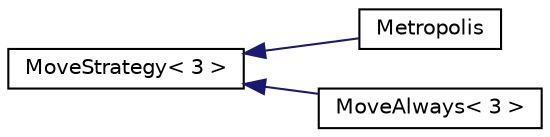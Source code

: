 digraph "Graphical Class Hierarchy"
{
 // LATEX_PDF_SIZE
  edge [fontname="Helvetica",fontsize="10",labelfontname="Helvetica",labelfontsize="10"];
  node [fontname="Helvetica",fontsize="10",shape=record];
  rankdir="LR";
  Node0 [label="MoveStrategy\< 3 \>",height=0.2,width=0.4,color="black", fillcolor="white", style="filled",URL="$class_move_strategy_3_013_01_4.html",tooltip=" "];
  Node0 -> Node1 [dir="back",color="midnightblue",fontsize="10",style="solid",fontname="Helvetica"];
  Node1 [label="Metropolis",height=0.2,width=0.4,color="black", fillcolor="white", style="filled",URL="$class_metropolis.html",tooltip="Metropolis-Hastings algorithm function object."];
  Node0 -> Node2 [dir="back",color="midnightblue",fontsize="10",style="solid",fontname="Helvetica"];
  Node2 [label="MoveAlways\< 3 \>",height=0.2,width=0.4,color="black", fillcolor="white", style="filled",URL="$class_move_always_3_013_01_4.html",tooltip=" "];
}
